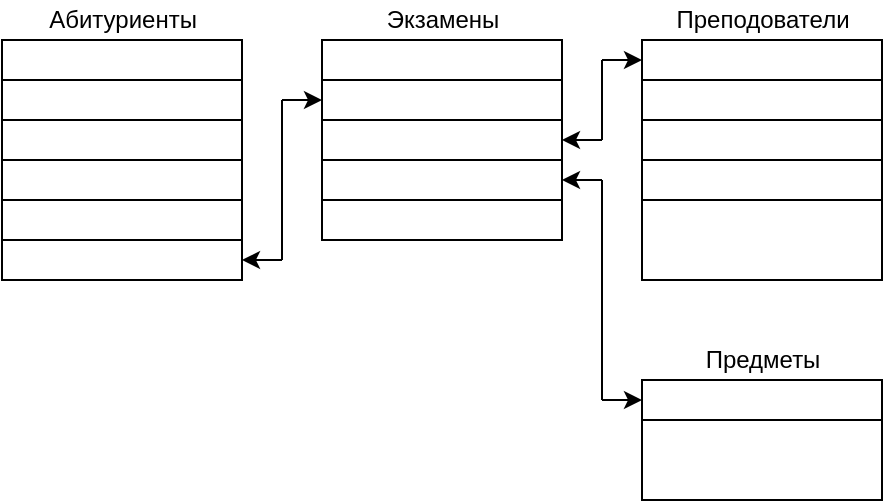 <mxfile version="13.9.9" type="device"><diagram id="08Cdpj4Su-VUiZqevh-y" name="Page-1"><mxGraphModel dx="1608" dy="378" grid="1" gridSize="10" guides="1" tooltips="1" connect="1" arrows="1" fold="1" page="1" pageScale="1" pageWidth="827" pageHeight="1169" math="0" shadow="0"><root><mxCell id="0"/><mxCell id="1" parent="0"/><mxCell id="vfJaDVKagq-cXNsWt-vU-2" value="Фамилия" style="rounded=0;whiteSpace=wrap;html=1;strokeColor=default;labelBackgroundColor=default;fontColor=white;fillColor=default;" parent="1" vertex="1"><mxGeometry x="-720" y="80" width="120" height="20" as="geometry"/></mxCell><mxCell id="thUfo9dJNgbrZe58Efti-1" value="Абитуриенты" style="text;html=1;align=center;verticalAlign=middle;resizable=0;points=[];autosize=1;strokeColor=none;fillColor=none;fontColor=default;" parent="1" vertex="1"><mxGeometry x="-705" y="60" width="90" height="20" as="geometry"/></mxCell><mxCell id="thUfo9dJNgbrZe58Efti-3" value="Имя" style="rounded=0;whiteSpace=wrap;html=1;strokeColor=default;labelBackgroundColor=default;fontColor=white;fillColor=default;" parent="1" vertex="1"><mxGeometry x="-720" y="100" width="120" height="20" as="geometry"/></mxCell><mxCell id="thUfo9dJNgbrZe58Efti-4" value="Отчество" style="rounded=0;whiteSpace=wrap;html=1;strokeColor=default;labelBackgroundColor=default;fontColor=white;fillColor=default;" parent="1" vertex="1"><mxGeometry x="-720" y="120" width="120" height="20" as="geometry"/></mxCell><mxCell id="thUfo9dJNgbrZe58Efti-5" value="Адрес&lt;span style=&quot;font-family: monospace; font-size: 0px;&quot;&gt;%3CmxGraphModel%3E%3Croot%3E%3CmxCell%20id%3D%220%22%2F%3E%3CmxCell%20id%3D%221%22%20parent%3D%220%22%2F%3E%3CmxCell%20id%3D%222%22%20value%3D%22%D0%A4%D0%B0%D0%BC%D0%B8%D0%BB%D0%B8%D1%8F%22%20style%3D%22rounded%3D0%3BwhiteSpace%3Dwrap%3Bhtml%3D1%3BstrokeColor%3Ddefault%3BlabelBackgroundColor%3Ddefault%3BfontColor%3Ddefault%3BfillColor%3Ddefault%3B%22%20vertex%3D%221%22%20parent%3D%221%22%3E%3CmxGeometry%20x%3D%22-720%22%20y%3D%2280%22%20width%3D%22120%22%20height%3D%2220%22%20as%3D%22geometry%22%2F%3E%3C%2FmxCell%3E%3C%2Froot%3E%3C%2FmxGraphModel%3E&lt;/span&gt;" style="rounded=0;whiteSpace=wrap;html=1;strokeColor=default;labelBackgroundColor=default;fontColor=white;fillColor=default;" parent="1" vertex="1"><mxGeometry x="-720" y="140" width="120" height="20" as="geometry"/></mxCell><mxCell id="thUfo9dJNgbrZe58Efti-6" value="Номер тел." style="rounded=0;whiteSpace=wrap;html=1;strokeColor=default;labelBackgroundColor=default;fontColor=white;fillColor=default;" parent="1" vertex="1"><mxGeometry x="-720" y="160" width="120" height="20" as="geometry"/></mxCell><mxCell id="thUfo9dJNgbrZe58Efti-7" value="Код абитуриента" style="rounded=0;whiteSpace=wrap;html=1;strokeColor=default;labelBackgroundColor=default;fontColor=white;fillColor=default;" parent="1" vertex="1"><mxGeometry x="-720" y="180" width="120" height="20" as="geometry"/></mxCell><mxCell id="thUfo9dJNgbrZe58Efti-8" value="Код экзамена" style="rounded=0;whiteSpace=wrap;html=1;strokeColor=default;labelBackgroundColor=default;fontColor=white;fillColor=default;" parent="1" vertex="1"><mxGeometry x="-560" y="80" width="120" height="20" as="geometry"/></mxCell><mxCell id="thUfo9dJNgbrZe58Efti-9" value="Код абитуриента" style="rounded=0;whiteSpace=wrap;html=1;strokeColor=default;labelBackgroundColor=default;fontColor=white;fillColor=default;" parent="1" vertex="1"><mxGeometry x="-560" y="100" width="120" height="20" as="geometry"/></mxCell><mxCell id="thUfo9dJNgbrZe58Efti-10" value="Код преподователя" style="rounded=0;whiteSpace=wrap;html=1;strokeColor=default;labelBackgroundColor=default;fontColor=white;fillColor=default;" parent="1" vertex="1"><mxGeometry x="-560" y="120" width="120" height="20" as="geometry"/></mxCell><mxCell id="thUfo9dJNgbrZe58Efti-11" value="Код предмета" style="rounded=0;whiteSpace=wrap;html=1;strokeColor=default;labelBackgroundColor=default;fontColor=white;fillColor=default;" parent="1" vertex="1"><mxGeometry x="-560" y="140" width="120" height="20" as="geometry"/></mxCell><mxCell id="thUfo9dJNgbrZe58Efti-12" value="Дата сдачи экзамена" style="rounded=0;whiteSpace=wrap;html=1;strokeColor=default;labelBackgroundColor=default;fontColor=white;fillColor=default;" parent="1" vertex="1"><mxGeometry x="-560" y="160" width="120" height="20" as="geometry"/></mxCell><mxCell id="thUfo9dJNgbrZe58Efti-14" value="Экзамены" style="text;html=1;align=center;verticalAlign=middle;resizable=0;points=[];autosize=1;strokeColor=none;fillColor=none;fontColor=default;" parent="1" vertex="1"><mxGeometry x="-535" y="60" width="70" height="20" as="geometry"/></mxCell><mxCell id="thUfo9dJNgbrZe58Efti-17" value="Код преподователя" style="rounded=0;whiteSpace=wrap;html=1;strokeColor=default;labelBackgroundColor=default;fontColor=white;fillColor=default;" parent="1" vertex="1"><mxGeometry x="-400" y="80" width="120" height="20" as="geometry"/></mxCell><mxCell id="thUfo9dJNgbrZe58Efti-18" value="Фамилия" style="rounded=0;whiteSpace=wrap;html=1;strokeColor=default;labelBackgroundColor=default;fontColor=white;fillColor=default;" parent="1" vertex="1"><mxGeometry x="-400" y="100" width="120" height="20" as="geometry"/></mxCell><mxCell id="thUfo9dJNgbrZe58Efti-19" value="Имя" style="rounded=0;whiteSpace=wrap;html=1;strokeColor=default;labelBackgroundColor=default;fontColor=white;fillColor=default;" parent="1" vertex="1"><mxGeometry x="-400" y="120" width="120" height="20" as="geometry"/></mxCell><mxCell id="thUfo9dJNgbrZe58Efti-20" value="Отчество" style="rounded=0;whiteSpace=wrap;html=1;strokeColor=default;labelBackgroundColor=default;fontColor=white;fillColor=default;" parent="1" vertex="1"><mxGeometry x="-400" y="140" width="120" height="20" as="geometry"/></mxCell><mxCell id="thUfo9dJNgbrZe58Efti-21" value="Оплата за приём экзамена" style="rounded=0;whiteSpace=wrap;html=1;strokeColor=default;labelBackgroundColor=default;fontColor=white;fillColor=default;" parent="1" vertex="1"><mxGeometry x="-400" y="160" width="120" height="40" as="geometry"/></mxCell><mxCell id="thUfo9dJNgbrZe58Efti-23" value="Преподователи" style="text;html=1;align=center;verticalAlign=middle;resizable=0;points=[];autosize=1;strokeColor=none;fillColor=none;fontColor=default;" parent="1" vertex="1"><mxGeometry x="-390" y="60" width="100" height="20" as="geometry"/></mxCell><mxCell id="thUfo9dJNgbrZe58Efti-25" value="Наименование предмета" style="rounded=0;whiteSpace=wrap;html=1;strokeColor=default;labelBackgroundColor=default;fontColor=white;fillColor=default;" parent="1" vertex="1"><mxGeometry x="-400" y="270" width="120" height="40" as="geometry"/></mxCell><mxCell id="thUfo9dJNgbrZe58Efti-26" value="Код предмета" style="rounded=0;whiteSpace=wrap;html=1;strokeColor=default;labelBackgroundColor=default;fontColor=white;fillColor=default;" parent="1" vertex="1"><mxGeometry x="-400" y="250" width="120" height="20" as="geometry"/></mxCell><mxCell id="thUfo9dJNgbrZe58Efti-32" value="Предметы" style="text;html=1;align=center;verticalAlign=middle;resizable=0;points=[];autosize=1;strokeColor=none;fillColor=none;fontColor=default;" parent="1" vertex="1"><mxGeometry x="-375" y="230" width="70" height="20" as="geometry"/></mxCell><mxCell id="QCpHes9j_GJAto_eaWGu-6" value="" style="endArrow=classic;html=1;entryX=0;entryY=0.5;entryDx=0;entryDy=0;" parent="1" target="thUfo9dJNgbrZe58Efti-9" edge="1"><mxGeometry width="50" height="50" relative="1" as="geometry"><mxPoint x="-580" y="110" as="sourcePoint"/><mxPoint x="-560" y="100" as="targetPoint"/></mxGeometry></mxCell><mxCell id="QCpHes9j_GJAto_eaWGu-7" value="" style="endArrow=none;html=1;" parent="1" edge="1"><mxGeometry width="50" height="50" relative="1" as="geometry"><mxPoint x="-580" y="190" as="sourcePoint"/><mxPoint x="-580" y="110" as="targetPoint"/></mxGeometry></mxCell><mxCell id="QCpHes9j_GJAto_eaWGu-8" value="" style="endArrow=classic;html=1;entryX=1;entryY=0.5;entryDx=0;entryDy=0;" parent="1" target="thUfo9dJNgbrZe58Efti-7" edge="1"><mxGeometry width="50" height="50" relative="1" as="geometry"><mxPoint x="-580" y="190" as="sourcePoint"/><mxPoint x="-530" y="110" as="targetPoint"/></mxGeometry></mxCell><mxCell id="QCpHes9j_GJAto_eaWGu-9" value="" style="endArrow=none;html=1;" parent="1" edge="1"><mxGeometry width="50" height="50" relative="1" as="geometry"><mxPoint x="-420" y="130" as="sourcePoint"/><mxPoint x="-420" y="90" as="targetPoint"/></mxGeometry></mxCell><mxCell id="QCpHes9j_GJAto_eaWGu-11" value="" style="endArrow=classic;html=1;entryX=0;entryY=0.5;entryDx=0;entryDy=0;" parent="1" target="thUfo9dJNgbrZe58Efti-17" edge="1"><mxGeometry width="50" height="50" relative="1" as="geometry"><mxPoint x="-420" y="90" as="sourcePoint"/><mxPoint x="-370" y="170" as="targetPoint"/></mxGeometry></mxCell><mxCell id="QCpHes9j_GJAto_eaWGu-12" value="" style="endArrow=classic;html=1;entryX=1;entryY=0.5;entryDx=0;entryDy=0;" parent="1" target="thUfo9dJNgbrZe58Efti-10" edge="1"><mxGeometry width="50" height="50" relative="1" as="geometry"><mxPoint x="-420" y="130" as="sourcePoint"/><mxPoint x="-370" y="170" as="targetPoint"/></mxGeometry></mxCell><mxCell id="QCpHes9j_GJAto_eaWGu-13" value="" style="endArrow=classic;html=1;entryX=1;entryY=0.5;entryDx=0;entryDy=0;" parent="1" target="thUfo9dJNgbrZe58Efti-11" edge="1"><mxGeometry width="50" height="50" relative="1" as="geometry"><mxPoint x="-420" y="150" as="sourcePoint"/><mxPoint x="-370" y="170" as="targetPoint"/></mxGeometry></mxCell><mxCell id="QCpHes9j_GJAto_eaWGu-14" value="" style="endArrow=classic;html=1;entryX=0;entryY=0.5;entryDx=0;entryDy=0;" parent="1" target="thUfo9dJNgbrZe58Efti-26" edge="1"><mxGeometry width="50" height="50" relative="1" as="geometry"><mxPoint x="-420" y="260" as="sourcePoint"/><mxPoint x="-370" y="170" as="targetPoint"/></mxGeometry></mxCell><mxCell id="QCpHes9j_GJAto_eaWGu-15" value="" style="endArrow=none;html=1;" parent="1" edge="1"><mxGeometry width="50" height="50" relative="1" as="geometry"><mxPoint x="-420" y="260" as="sourcePoint"/><mxPoint x="-420" y="150" as="targetPoint"/></mxGeometry></mxCell></root></mxGraphModel></diagram></mxfile>